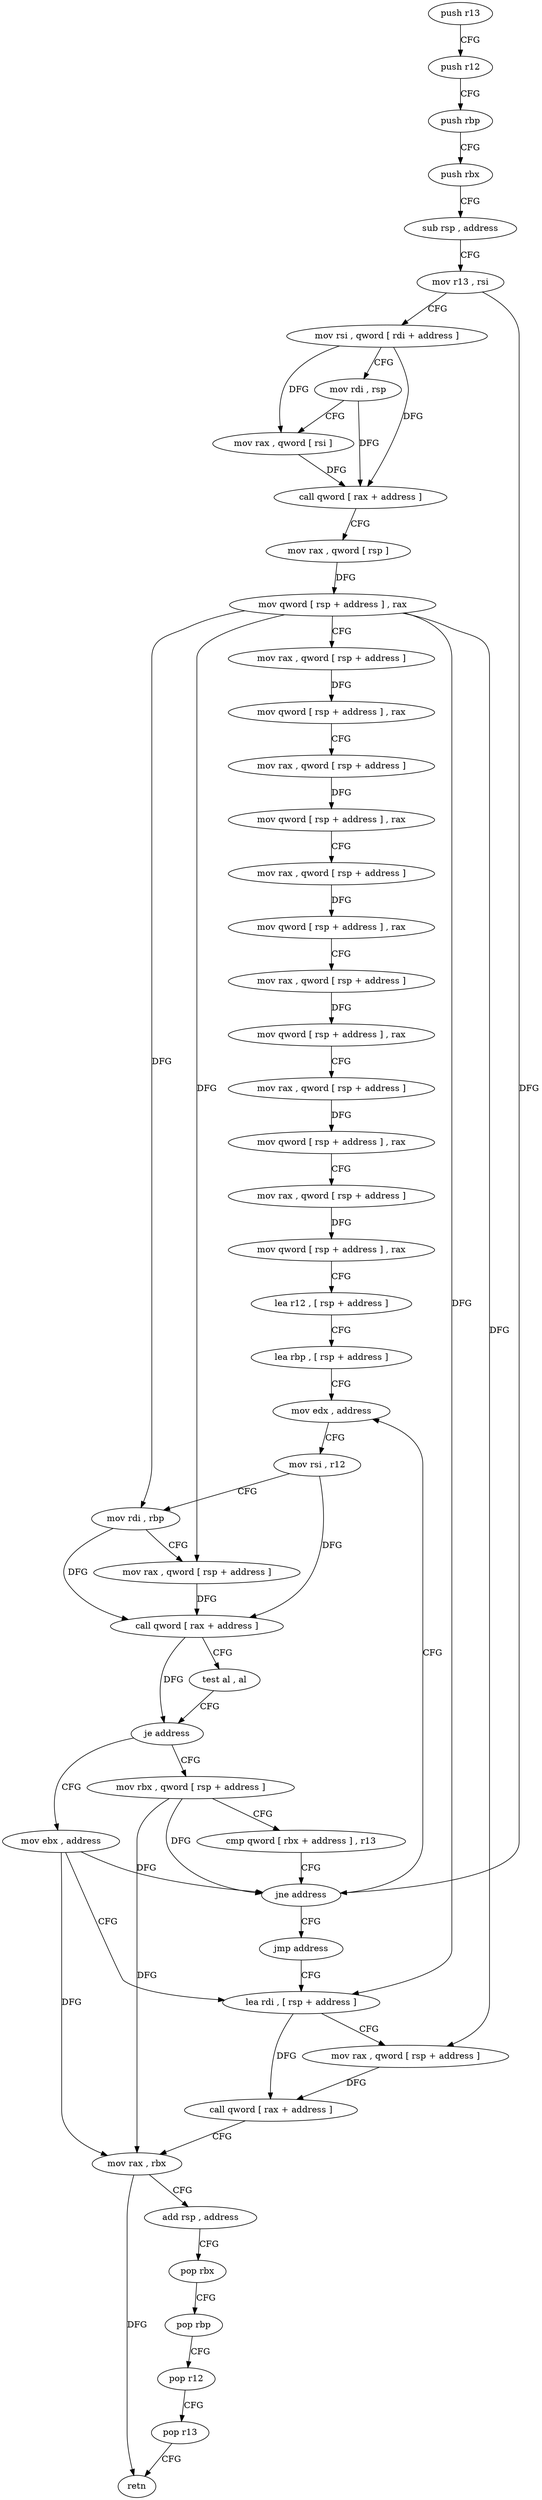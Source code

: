 digraph "func" {
"78759" [label = "push r13" ]
"78761" [label = "push r12" ]
"78763" [label = "push rbp" ]
"78764" [label = "push rbx" ]
"78765" [label = "sub rsp , address" ]
"78772" [label = "mov r13 , rsi" ]
"78775" [label = "mov rsi , qword [ rdi + address ]" ]
"78782" [label = "mov rdi , rsp" ]
"78785" [label = "mov rax , qword [ rsi ]" ]
"78788" [label = "call qword [ rax + address ]" ]
"78794" [label = "mov rax , qword [ rsp ]" ]
"78798" [label = "mov qword [ rsp + address ] , rax" ]
"78803" [label = "mov rax , qword [ rsp + address ]" ]
"78808" [label = "mov qword [ rsp + address ] , rax" ]
"78813" [label = "mov rax , qword [ rsp + address ]" ]
"78818" [label = "mov qword [ rsp + address ] , rax" ]
"78823" [label = "mov rax , qword [ rsp + address ]" ]
"78828" [label = "mov qword [ rsp + address ] , rax" ]
"78833" [label = "mov rax , qword [ rsp + address ]" ]
"78838" [label = "mov qword [ rsp + address ] , rax" ]
"78843" [label = "mov rax , qword [ rsp + address ]" ]
"78848" [label = "mov qword [ rsp + address ] , rax" ]
"78853" [label = "mov rax , qword [ rsp + address ]" ]
"78858" [label = "mov qword [ rsp + address ] , rax" ]
"78863" [label = "lea r12 , [ rsp + address ]" ]
"78868" [label = "lea rbp , [ rsp + address ]" ]
"78873" [label = "mov edx , address" ]
"78912" [label = "mov ebx , address" ]
"78917" [label = "lea rdi , [ rsp + address ]" ]
"78899" [label = "mov rbx , qword [ rsp + address ]" ]
"78904" [label = "cmp qword [ rbx + address ] , r13" ]
"78908" [label = "jne address" ]
"78910" [label = "jmp address" ]
"78878" [label = "mov rsi , r12" ]
"78881" [label = "mov rdi , rbp" ]
"78884" [label = "mov rax , qword [ rsp + address ]" ]
"78889" [label = "call qword [ rax + address ]" ]
"78895" [label = "test al , al" ]
"78897" [label = "je address" ]
"78922" [label = "mov rax , qword [ rsp + address ]" ]
"78927" [label = "call qword [ rax + address ]" ]
"78933" [label = "mov rax , rbx" ]
"78936" [label = "add rsp , address" ]
"78943" [label = "pop rbx" ]
"78944" [label = "pop rbp" ]
"78945" [label = "pop r12" ]
"78947" [label = "pop r13" ]
"78949" [label = "retn" ]
"78759" -> "78761" [ label = "CFG" ]
"78761" -> "78763" [ label = "CFG" ]
"78763" -> "78764" [ label = "CFG" ]
"78764" -> "78765" [ label = "CFG" ]
"78765" -> "78772" [ label = "CFG" ]
"78772" -> "78775" [ label = "CFG" ]
"78772" -> "78908" [ label = "DFG" ]
"78775" -> "78782" [ label = "CFG" ]
"78775" -> "78785" [ label = "DFG" ]
"78775" -> "78788" [ label = "DFG" ]
"78782" -> "78785" [ label = "CFG" ]
"78782" -> "78788" [ label = "DFG" ]
"78785" -> "78788" [ label = "DFG" ]
"78788" -> "78794" [ label = "CFG" ]
"78794" -> "78798" [ label = "DFG" ]
"78798" -> "78803" [ label = "CFG" ]
"78798" -> "78884" [ label = "DFG" ]
"78798" -> "78922" [ label = "DFG" ]
"78798" -> "78881" [ label = "DFG" ]
"78798" -> "78917" [ label = "DFG" ]
"78803" -> "78808" [ label = "DFG" ]
"78808" -> "78813" [ label = "CFG" ]
"78813" -> "78818" [ label = "DFG" ]
"78818" -> "78823" [ label = "CFG" ]
"78823" -> "78828" [ label = "DFG" ]
"78828" -> "78833" [ label = "CFG" ]
"78833" -> "78838" [ label = "DFG" ]
"78838" -> "78843" [ label = "CFG" ]
"78843" -> "78848" [ label = "DFG" ]
"78848" -> "78853" [ label = "CFG" ]
"78853" -> "78858" [ label = "DFG" ]
"78858" -> "78863" [ label = "CFG" ]
"78863" -> "78868" [ label = "CFG" ]
"78868" -> "78873" [ label = "CFG" ]
"78873" -> "78878" [ label = "CFG" ]
"78912" -> "78917" [ label = "CFG" ]
"78912" -> "78908" [ label = "DFG" ]
"78912" -> "78933" [ label = "DFG" ]
"78917" -> "78922" [ label = "CFG" ]
"78917" -> "78927" [ label = "DFG" ]
"78899" -> "78904" [ label = "CFG" ]
"78899" -> "78908" [ label = "DFG" ]
"78899" -> "78933" [ label = "DFG" ]
"78904" -> "78908" [ label = "CFG" ]
"78908" -> "78873" [ label = "CFG" ]
"78908" -> "78910" [ label = "CFG" ]
"78910" -> "78917" [ label = "CFG" ]
"78878" -> "78881" [ label = "CFG" ]
"78878" -> "78889" [ label = "DFG" ]
"78881" -> "78884" [ label = "CFG" ]
"78881" -> "78889" [ label = "DFG" ]
"78884" -> "78889" [ label = "DFG" ]
"78889" -> "78895" [ label = "CFG" ]
"78889" -> "78897" [ label = "DFG" ]
"78895" -> "78897" [ label = "CFG" ]
"78897" -> "78912" [ label = "CFG" ]
"78897" -> "78899" [ label = "CFG" ]
"78922" -> "78927" [ label = "DFG" ]
"78927" -> "78933" [ label = "CFG" ]
"78933" -> "78936" [ label = "CFG" ]
"78933" -> "78949" [ label = "DFG" ]
"78936" -> "78943" [ label = "CFG" ]
"78943" -> "78944" [ label = "CFG" ]
"78944" -> "78945" [ label = "CFG" ]
"78945" -> "78947" [ label = "CFG" ]
"78947" -> "78949" [ label = "CFG" ]
}
